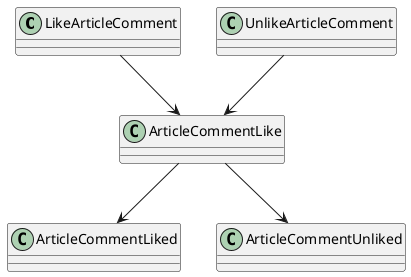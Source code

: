 @startuml

LikeArticleComment      -down-> ArticleCommentLike
UnlikeArticleComment    -down-> ArticleCommentLike

ArticleCommentLike -down-> ArticleCommentLiked
ArticleCommentLike -down-> ArticleCommentUnliked

@enduml
